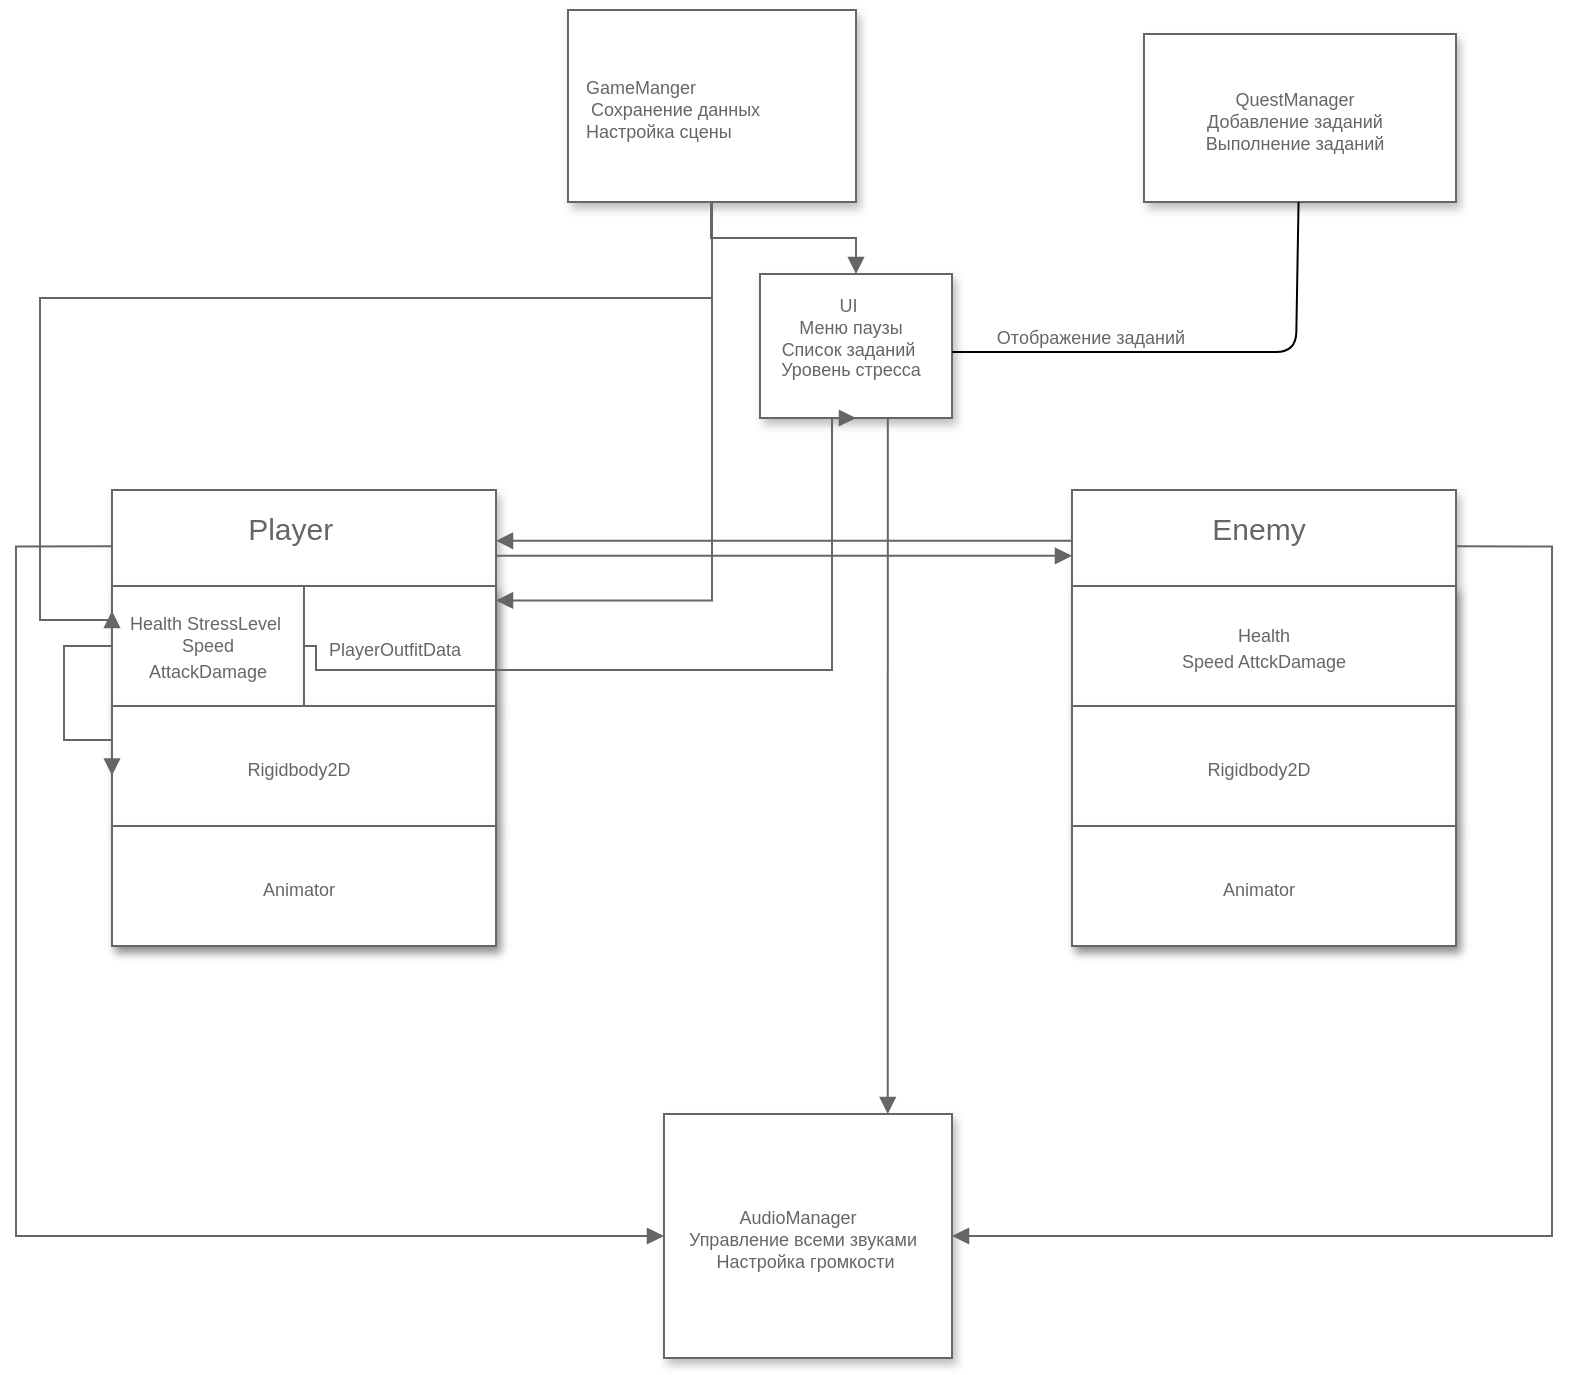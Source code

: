 <mxfile version="13.6.9" type="github">
  <diagram id="C5RBs43oDa-KdzZeNtuy" name="Page-1">
    <mxGraphModel dx="1185" dy="659" grid="1" gridSize="10" guides="1" tooltips="1" connect="1" arrows="1" fold="1" page="1" pageScale="1" pageWidth="827" pageHeight="1169" math="0" shadow="0">
      <root>
        <mxCell id="WIyWlLk6GJQsqaUBKTNV-0" />
        <mxCell id="WIyWlLk6GJQsqaUBKTNV-1" parent="WIyWlLk6GJQsqaUBKTNV-0" />
        <UserObject label="Player  " lucidchartObjectId="ntjuT3nZr8Bf" id="moo5Tzq9hZA2lcqmyx5m-0">
          <mxCell style="html=1;whiteSpace=wrap;fontSize=15;fontColor=#666666;spacingLeft=6.72;spacingRight=11.2;spacingTop=3.2;spacing=3;verticalAlign=top;strokeColor=#666666;strokeOpacity=100;fillOpacity=100;shadow=1;fillColor=#ffffff;" vertex="1" zOrder="66" parent="WIyWlLk6GJQsqaUBKTNV-1">
            <mxGeometry x="72" y="240" width="192" height="228" as="geometry" />
          </mxCell>
        </UserObject>
        <UserObject label="&lt;div style=&quot;font-size:9px;color:#666666;text-align: center;margin-left: 7px;margin-right: 7px;margin-top: 2px;&quot;&gt;Health StressLevel Speed&#xa;&lt;/div&gt;&lt;div style=&quot;font-size:9px;color:#666666;text-align: center;margin-left: 7px;margin-right: 7px;margin-top: 2px;&quot;&gt;AttackDamage&lt;/div&gt;" lucidchartObjectId="Ayju4ADm1-er" id="moo5Tzq9hZA2lcqmyx5m-1">
          <mxCell style="html=1;whiteSpace=wrap;;overflow=width;spacing=3;strokeColor=#666666;strokeOpacity=100;fillOpacity=100;shadow=1;fillColor=#ffffff;" vertex="1" zOrder="69" parent="WIyWlLk6GJQsqaUBKTNV-1">
            <mxGeometry x="72" y="288" width="96" height="60" as="geometry" />
          </mxCell>
        </UserObject>
        <UserObject label="PlayerOutfitData" lucidchartObjectId="TCjucVvRxw3." id="moo5Tzq9hZA2lcqmyx5m-2">
          <mxCell style="html=1;whiteSpace=wrap;;fontSize=9;fontColor=#666666;align=center;spacingLeft=6.72;spacingRight=11.2;spacingTop=3.2;spacing=3;strokeColor=#666666;strokeOpacity=100;fillOpacity=100;shadow=1;fillColor=#ffffff;" vertex="1" zOrder="70" parent="WIyWlLk6GJQsqaUBKTNV-1">
            <mxGeometry x="168" y="288" width="96" height="60" as="geometry" />
          </mxCell>
        </UserObject>
        <UserObject label="Rigidbody2D" lucidchartObjectId="EDjuiFjKUQ~k" id="moo5Tzq9hZA2lcqmyx5m-3">
          <mxCell style="html=1;whiteSpace=wrap;fontSize=9;fontColor=#666666;align=center;spacingLeft=6.72;spacingRight=11.2;spacingTop=3.2;spacing=3;strokeColor=#666666;strokeOpacity=100;fillOpacity=100;shadow=1;fillColor=#ffffff;" vertex="1" zOrder="71" parent="WIyWlLk6GJQsqaUBKTNV-1">
            <mxGeometry x="72" y="348" width="192" height="60" as="geometry" />
          </mxCell>
        </UserObject>
        <UserObject label="Animator" lucidchartObjectId="dEjumR9HzCHo" id="moo5Tzq9hZA2lcqmyx5m-4">
          <mxCell style="html=1;whiteSpace=wrap;fontSize=9;fontColor=#666666;align=center;spacingLeft=6.72;spacingRight=11.2;spacingTop=3.2;spacing=3;strokeColor=#666666;strokeOpacity=100;fillOpacity=100;shadow=1;fillColor=#ffffff;" vertex="1" zOrder="72" parent="WIyWlLk6GJQsqaUBKTNV-1">
            <mxGeometry x="72" y="408" width="192" height="60" as="geometry" />
          </mxCell>
        </UserObject>
        <UserObject label="&lt;div&gt;GameManger&lt;/div&gt;&lt;div&gt; Сохранение данных Настройка сцены&lt;/div&gt;" lucidchartObjectId="fGjuQAu4pZyn" id="moo5Tzq9hZA2lcqmyx5m-5">
          <mxCell style="html=1;whiteSpace=wrap;fontSize=9;fontColor=#666666;align=left;spacingLeft=6.72;spacingRight=11.2;spacingTop=3.2;spacing=3;verticalAlign=middle;strokeColor=#666666;strokeOpacity=100;fillOpacity=100;shadow=1;fillColor=#ffffff;" vertex="1" zOrder="74" parent="WIyWlLk6GJQsqaUBKTNV-1">
            <mxGeometry x="300" width="144" height="96" as="geometry" />
          </mxCell>
        </UserObject>
        <UserObject label="" lucidchartObjectId="DSjuWwIoOCx1" id="moo5Tzq9hZA2lcqmyx5m-6">
          <mxCell style="html=1;jettySize=18;overflow=width;strokeColor=#666666;strokeOpacity=100;rounded=1;arcSize=0;edgeStyle=orthogonalEdgeStyle;startArrow=none;;endArrow=block;endFill=1;;exitX=-0.003;exitY=0.645;exitPerimeter=1;entryX=0.112;entryY=0.561;entryPerimeter=1;" edge="1" parent="WIyWlLk6GJQsqaUBKTNV-1" source="moo5Tzq9hZA2lcqmyx5m-1" target="moo5Tzq9hZA2lcqmyx5m-3">
            <mxGeometry width="100" height="100" relative="1" as="geometry">
              <Array as="points">
                <mxPoint x="48" y="318" />
                <mxPoint x="48" y="365" />
              </Array>
            </mxGeometry>
          </mxCell>
        </UserObject>
        <UserObject label="" lucidchartObjectId="mTjurT6LECya" id="moo5Tzq9hZA2lcqmyx5m-7">
          <mxCell style="html=1;jettySize=18;overflow=width;strokeColor=#666666;strokeOpacity=100;rounded=1;arcSize=0;edgeStyle=orthogonalEdgeStyle;startArrow=none;;endArrow=block;endFill=1;;exitX=0.5;exitY=1.003;exitPerimeter=1;entryX=0.135;entryY=0.287;entryPerimeter=1;" edge="1" parent="WIyWlLk6GJQsqaUBKTNV-1" source="moo5Tzq9hZA2lcqmyx5m-5" target="moo5Tzq9hZA2lcqmyx5m-1">
            <mxGeometry width="100" height="100" relative="1" as="geometry">
              <Array as="points">
                <mxPoint x="36" y="144" />
                <mxPoint x="36" y="305" />
              </Array>
            </mxGeometry>
          </mxCell>
        </UserObject>
        <UserObject label="" lucidchartObjectId="WUjurPf9QA-q" id="moo5Tzq9hZA2lcqmyx5m-8">
          <mxCell style="html=1;jettySize=18;overflow=width;strokeColor=#666666;strokeOpacity=100;rounded=1;arcSize=0;edgeStyle=orthogonalEdgeStyle;startArrow=none;;endArrow=block;endFill=1;;exitX=0.5;exitY=1.003;exitPerimeter=1;entryX=0.928;entryY=0.175;entryPerimeter=1;" edge="1" parent="WIyWlLk6GJQsqaUBKTNV-1" source="moo5Tzq9hZA2lcqmyx5m-5" target="moo5Tzq9hZA2lcqmyx5m-2">
            <mxGeometry width="100" height="100" relative="1" as="geometry">
              <Array as="points" />
            </mxGeometry>
          </mxCell>
        </UserObject>
        <UserObject label="&lt;div&gt;UI  &lt;br&gt;&lt;/div&gt;&lt;div&gt;Меню паузы Список заданий &lt;/div&gt;&lt;div&gt;Уровень стресса&lt;/div&gt;" lucidchartObjectId="PZjug51O-KaM" id="moo5Tzq9hZA2lcqmyx5m-9">
          <mxCell style="html=1;whiteSpace=wrap;fontSize=9;fontColor=#666666;spacingLeft=6.72;spacingRight=11.2;spacingTop=3.2;spacing=3;verticalAlign=top;strokeColor=#666666;strokeOpacity=100;fillOpacity=100;shadow=1;fillColor=#ffffff;" vertex="1" zOrder="78" parent="WIyWlLk6GJQsqaUBKTNV-1">
            <mxGeometry x="396" y="132" width="96" height="72" as="geometry" />
          </mxCell>
        </UserObject>
        <UserObject label="" lucidchartObjectId="5ZjuuuIvN4nF" id="moo5Tzq9hZA2lcqmyx5m-10">
          <mxCell style="html=1;jettySize=18;overflow=width;strokeColor=#666666;strokeOpacity=100;rounded=1;arcSize=0;edgeStyle=orthogonalEdgeStyle;startArrow=none;;endArrow=block;endFill=1;;exitX=0.497;exitY=0.967;exitPerimeter=1;entryX=0.5;entryY=-0.004;entryPerimeter=1;" edge="1" parent="WIyWlLk6GJQsqaUBKTNV-1" source="moo5Tzq9hZA2lcqmyx5m-5" target="moo5Tzq9hZA2lcqmyx5m-9">
            <mxGeometry width="100" height="100" relative="1" as="geometry">
              <Array as="points" />
            </mxGeometry>
          </mxCell>
        </UserObject>
        <UserObject label="" lucidchartObjectId="H1jutpqqxwWG" id="moo5Tzq9hZA2lcqmyx5m-11">
          <mxCell style="html=1;jettySize=18;overflow=width;strokeColor=#666666;strokeOpacity=100;rounded=1;arcSize=0;edgeStyle=orthogonalEdgeStyle;startArrow=none;;endArrow=block;endFill=1;;exitX=1.003;exitY=0.5;exitPerimeter=1;entryX=0.5;entryY=1.004;entryPerimeter=1;" edge="1" parent="WIyWlLk6GJQsqaUBKTNV-1" source="moo5Tzq9hZA2lcqmyx5m-1" target="moo5Tzq9hZA2lcqmyx5m-9">
            <mxGeometry width="100" height="100" relative="1" as="geometry">
              <Array as="points">
                <mxPoint x="174" y="318" />
                <mxPoint x="174" y="330" />
                <mxPoint x="432" y="330" />
                <mxPoint x="432" y="204" />
              </Array>
            </mxGeometry>
          </mxCell>
        </UserObject>
        <UserObject label="&lt;div&gt;QuestManager&lt;/div&gt;&lt;div&gt; Добавление заданий &lt;/div&gt;&lt;div&gt;Выполнение заданий&lt;/div&gt;" lucidchartObjectId="_9juNuwTbpwu" id="moo5Tzq9hZA2lcqmyx5m-12">
          <mxCell style="html=1;whiteSpace=wrap;fontSize=9;fontColor=#666666;align=center;spacingLeft=6.72;spacingRight=11.2;spacingTop=3.2;spacing=3;strokeColor=#666666;strokeOpacity=100;fillOpacity=100;shadow=1;fillColor=#ffffff;" vertex="1" zOrder="81" parent="WIyWlLk6GJQsqaUBKTNV-1">
            <mxGeometry x="588" y="12" width="156" height="84" as="geometry" />
          </mxCell>
        </UserObject>
        <UserObject label="Отображение заданий" lucidchartObjectId="A-juPD-ZMXL6" id="moo5Tzq9hZA2lcqmyx5m-14">
          <mxCell style="html=1;whiteSpace=wrap;;fontSize=9;fontColor=#666666;align=center;spacingLeft=6.72;spacingRight=11.2;spacingTop=3.2;spacing=3;strokeOpacity=0;fillOpacity=0;shadow=1;fillColor=#ffffff;" vertex="1" zOrder="83" parent="WIyWlLk6GJQsqaUBKTNV-1">
            <mxGeometry x="492" y="144" width="144" height="36" as="geometry" />
          </mxCell>
        </UserObject>
        <UserObject label="Enemy" lucidchartObjectId="1WwuVRpeGKuc" id="moo5Tzq9hZA2lcqmyx5m-15">
          <mxCell style="html=1;whiteSpace=wrap;fontSize=15;fontColor=#666666;spacingLeft=6.72;spacingRight=11.2;spacingTop=3.2;spacing=3;verticalAlign=top;strokeColor=#666666;strokeOpacity=100;fillOpacity=100;shadow=1;fillColor=#ffffff;" vertex="1" zOrder="84" parent="WIyWlLk6GJQsqaUBKTNV-1">
            <mxGeometry x="552" y="240" width="192" height="228" as="geometry" />
          </mxCell>
        </UserObject>
        <UserObject label="&lt;div style=&quot;font-size:9px;color:#666666;text-align: center;margin-left: 7px;margin-right: 7px;margin-top: 2px;&quot;&gt;Health&#xa;&lt;/div&gt;&lt;div style=&quot;font-size:9px;color:#666666;text-align: center;margin-left: 7px;margin-right: 7px;margin-top: 2px;&quot;&gt;Speed AttckDamage&lt;/div&gt;" lucidchartObjectId="1WwuDGHSSzW9" id="moo5Tzq9hZA2lcqmyx5m-16">
          <mxCell style="html=1;whiteSpace=wrap;;overflow=width;spacing=3;strokeColor=#666666;strokeOpacity=100;fillOpacity=100;shadow=1;fillColor=#ffffff;" vertex="1" zOrder="87" parent="WIyWlLk6GJQsqaUBKTNV-1">
            <mxGeometry x="552" y="288" width="192" height="60" as="geometry" />
          </mxCell>
        </UserObject>
        <UserObject label="Rigidbody2D" lucidchartObjectId="1WwuUmQD2XjK" id="moo5Tzq9hZA2lcqmyx5m-17">
          <mxCell style="html=1;whiteSpace=wrap;fontSize=9;fontColor=#666666;align=center;spacingLeft=6.72;spacingRight=11.2;spacingTop=3.2;spacing=3;strokeColor=#666666;strokeOpacity=100;fillOpacity=100;shadow=1;fillColor=#ffffff;" vertex="1" zOrder="89" parent="WIyWlLk6GJQsqaUBKTNV-1">
            <mxGeometry x="552" y="348" width="192" height="60" as="geometry" />
          </mxCell>
        </UserObject>
        <UserObject label="Animator" lucidchartObjectId="1WwuqPD42cWB" id="moo5Tzq9hZA2lcqmyx5m-18">
          <mxCell style="html=1;whiteSpace=wrap;fontSize=9;fontColor=#666666;align=center;spacingLeft=6.72;spacingRight=11.2;spacingTop=3.2;spacing=3;strokeColor=#666666;strokeOpacity=100;fillOpacity=100;shadow=1;fillColor=#ffffff;" vertex="1" zOrder="90" parent="WIyWlLk6GJQsqaUBKTNV-1">
            <mxGeometry x="552" y="408" width="192" height="60" as="geometry" />
          </mxCell>
        </UserObject>
        <UserObject label="" lucidchartObjectId="l2wu~mgcXmOQ" id="moo5Tzq9hZA2lcqmyx5m-19">
          <mxCell style="html=1;jettySize=18;overflow=width;strokeColor=#666666;strokeOpacity=100;rounded=1;arcSize=0;edgeStyle=orthogonalEdgeStyle;startArrow=none;;endArrow=block;endFill=1;;exitX=-0.002;exitY=0.11;exitPerimeter=1;entryX=1.002;entryY=0.11;entryPerimeter=1;" edge="1" parent="WIyWlLk6GJQsqaUBKTNV-1" source="moo5Tzq9hZA2lcqmyx5m-15" target="moo5Tzq9hZA2lcqmyx5m-0">
            <mxGeometry width="100" height="100" relative="1" as="geometry">
              <Array as="points" />
            </mxGeometry>
          </mxCell>
        </UserObject>
        <UserObject label="" lucidchartObjectId="F2wu.S6pgfA0" id="moo5Tzq9hZA2lcqmyx5m-20">
          <mxCell style="html=1;jettySize=18;overflow=width;strokeColor=#666666;strokeOpacity=100;rounded=1;arcSize=0;edgeStyle=orthogonalEdgeStyle;startArrow=none;;endArrow=block;endFill=1;;exitX=1.002;exitY=0.143;exitPerimeter=1;entryX=-0.002;entryY=0.143;entryPerimeter=1;" edge="1" parent="WIyWlLk6GJQsqaUBKTNV-1" source="moo5Tzq9hZA2lcqmyx5m-0" target="moo5Tzq9hZA2lcqmyx5m-15">
            <mxGeometry width="100" height="100" relative="1" as="geometry">
              <Array as="points" />
            </mxGeometry>
          </mxCell>
        </UserObject>
        <UserObject label="&lt;div&gt;AudioManager  &lt;/div&gt;&lt;div&gt;Управление всеми звуками&lt;/div&gt;&lt;div&gt; Настройка громкости&lt;/div&gt;" lucidchartObjectId="T2wuJ2KeSoPX" id="moo5Tzq9hZA2lcqmyx5m-21">
          <mxCell style="html=1;whiteSpace=wrap;fontSize=9;fontColor=#666666;align=center;spacingLeft=6.72;spacingRight=11.2;spacingTop=3.2;spacing=3;strokeColor=#666666;strokeOpacity=100;fillOpacity=100;shadow=1;fillColor=#ffffff;" vertex="1" zOrder="94" parent="WIyWlLk6GJQsqaUBKTNV-1">
            <mxGeometry x="348" y="552" width="144" height="122" as="geometry" />
          </mxCell>
        </UserObject>
        <UserObject label="" lucidchartObjectId="C3wuB.fIRSld" id="moo5Tzq9hZA2lcqmyx5m-22">
          <mxCell style="html=1;jettySize=18;overflow=width;strokeColor=#666666;strokeOpacity=100;rounded=1;arcSize=0;edgeStyle=orthogonalEdgeStyle;startArrow=none;;endArrow=block;endFill=1;;exitX=1.002;exitY=0.122;exitPerimeter=1;entryX=1.002;entryY=0.5;entryPerimeter=1;" edge="1" parent="WIyWlLk6GJQsqaUBKTNV-1" source="moo5Tzq9hZA2lcqmyx5m-15" target="moo5Tzq9hZA2lcqmyx5m-21">
            <mxGeometry width="100" height="100" relative="1" as="geometry">
              <Array as="points">
                <mxPoint x="792" y="268" />
                <mxPoint x="792" y="613" />
              </Array>
            </mxGeometry>
          </mxCell>
        </UserObject>
        <UserObject label="" lucidchartObjectId="K3wu5SitENHj" id="moo5Tzq9hZA2lcqmyx5m-23">
          <mxCell style="html=1;jettySize=18;overflow=width;strokeColor=#666666;strokeOpacity=100;rounded=1;arcSize=0;edgeStyle=orthogonalEdgeStyle;startArrow=none;;endArrow=block;endFill=1;;exitX=-0.002;exitY=0.122;exitPerimeter=1;entryX=-0.002;entryY=0.5;entryPerimeter=1;" edge="1" parent="WIyWlLk6GJQsqaUBKTNV-1" source="moo5Tzq9hZA2lcqmyx5m-0" target="moo5Tzq9hZA2lcqmyx5m-21">
            <mxGeometry width="100" height="100" relative="1" as="geometry">
              <Array as="points">
                <mxPoint x="24" y="268" />
                <mxPoint x="24" y="613" />
              </Array>
            </mxGeometry>
          </mxCell>
        </UserObject>
        <UserObject label="" lucidchartObjectId="Z3wuSPvNJUNv" id="moo5Tzq9hZA2lcqmyx5m-24">
          <mxCell style="html=1;jettySize=18;overflow=width;strokeColor=#666666;strokeOpacity=100;rounded=1;arcSize=0;edgeStyle=orthogonalEdgeStyle;startArrow=none;;endArrow=block;endFill=1;;exitX=0.667;exitY=1.004;exitPerimeter=1;entryX=0.778;entryY=-0.002;entryPerimeter=1;" edge="1" parent="WIyWlLk6GJQsqaUBKTNV-1" source="moo5Tzq9hZA2lcqmyx5m-9" target="moo5Tzq9hZA2lcqmyx5m-21">
            <mxGeometry width="100" height="100" relative="1" as="geometry">
              <Array as="points" />
            </mxGeometry>
          </mxCell>
        </UserObject>
        <mxCell id="moo5Tzq9hZA2lcqmyx5m-26" value="" style="endArrow=none;html=1;exitX=0;exitY=0.75;exitDx=0;exitDy=0;" edge="1" parent="WIyWlLk6GJQsqaUBKTNV-1" source="moo5Tzq9hZA2lcqmyx5m-14" target="moo5Tzq9hZA2lcqmyx5m-12">
          <mxGeometry width="50" height="50" relative="1" as="geometry">
            <mxPoint x="590" y="160" as="sourcePoint" />
            <mxPoint x="640" y="110" as="targetPoint" />
            <Array as="points">
              <mxPoint x="664" y="171" />
            </Array>
          </mxGeometry>
        </mxCell>
      </root>
    </mxGraphModel>
  </diagram>
</mxfile>
